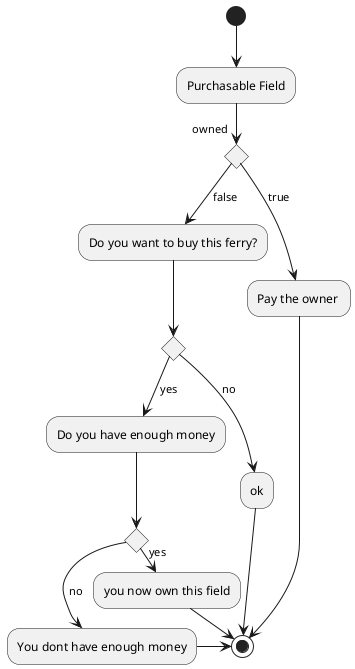 @startuml
'https://plantuml.com/activity-diagram-beta

(*) --> "Purchasable Field"
if "owned" then
   --> [true] "Pay the owner "
   -down->(*)
else
-->[false]  "Do you want to buy this ferry?"
if ""
--> [no] "ok"
->(*)
else
-->[yes] "Do you have enough money"
endif
if""
->[yes] "you now own this field"
->(*)
else
-->[no] "You dont have enough money"
->(*)
endif






@enduml
